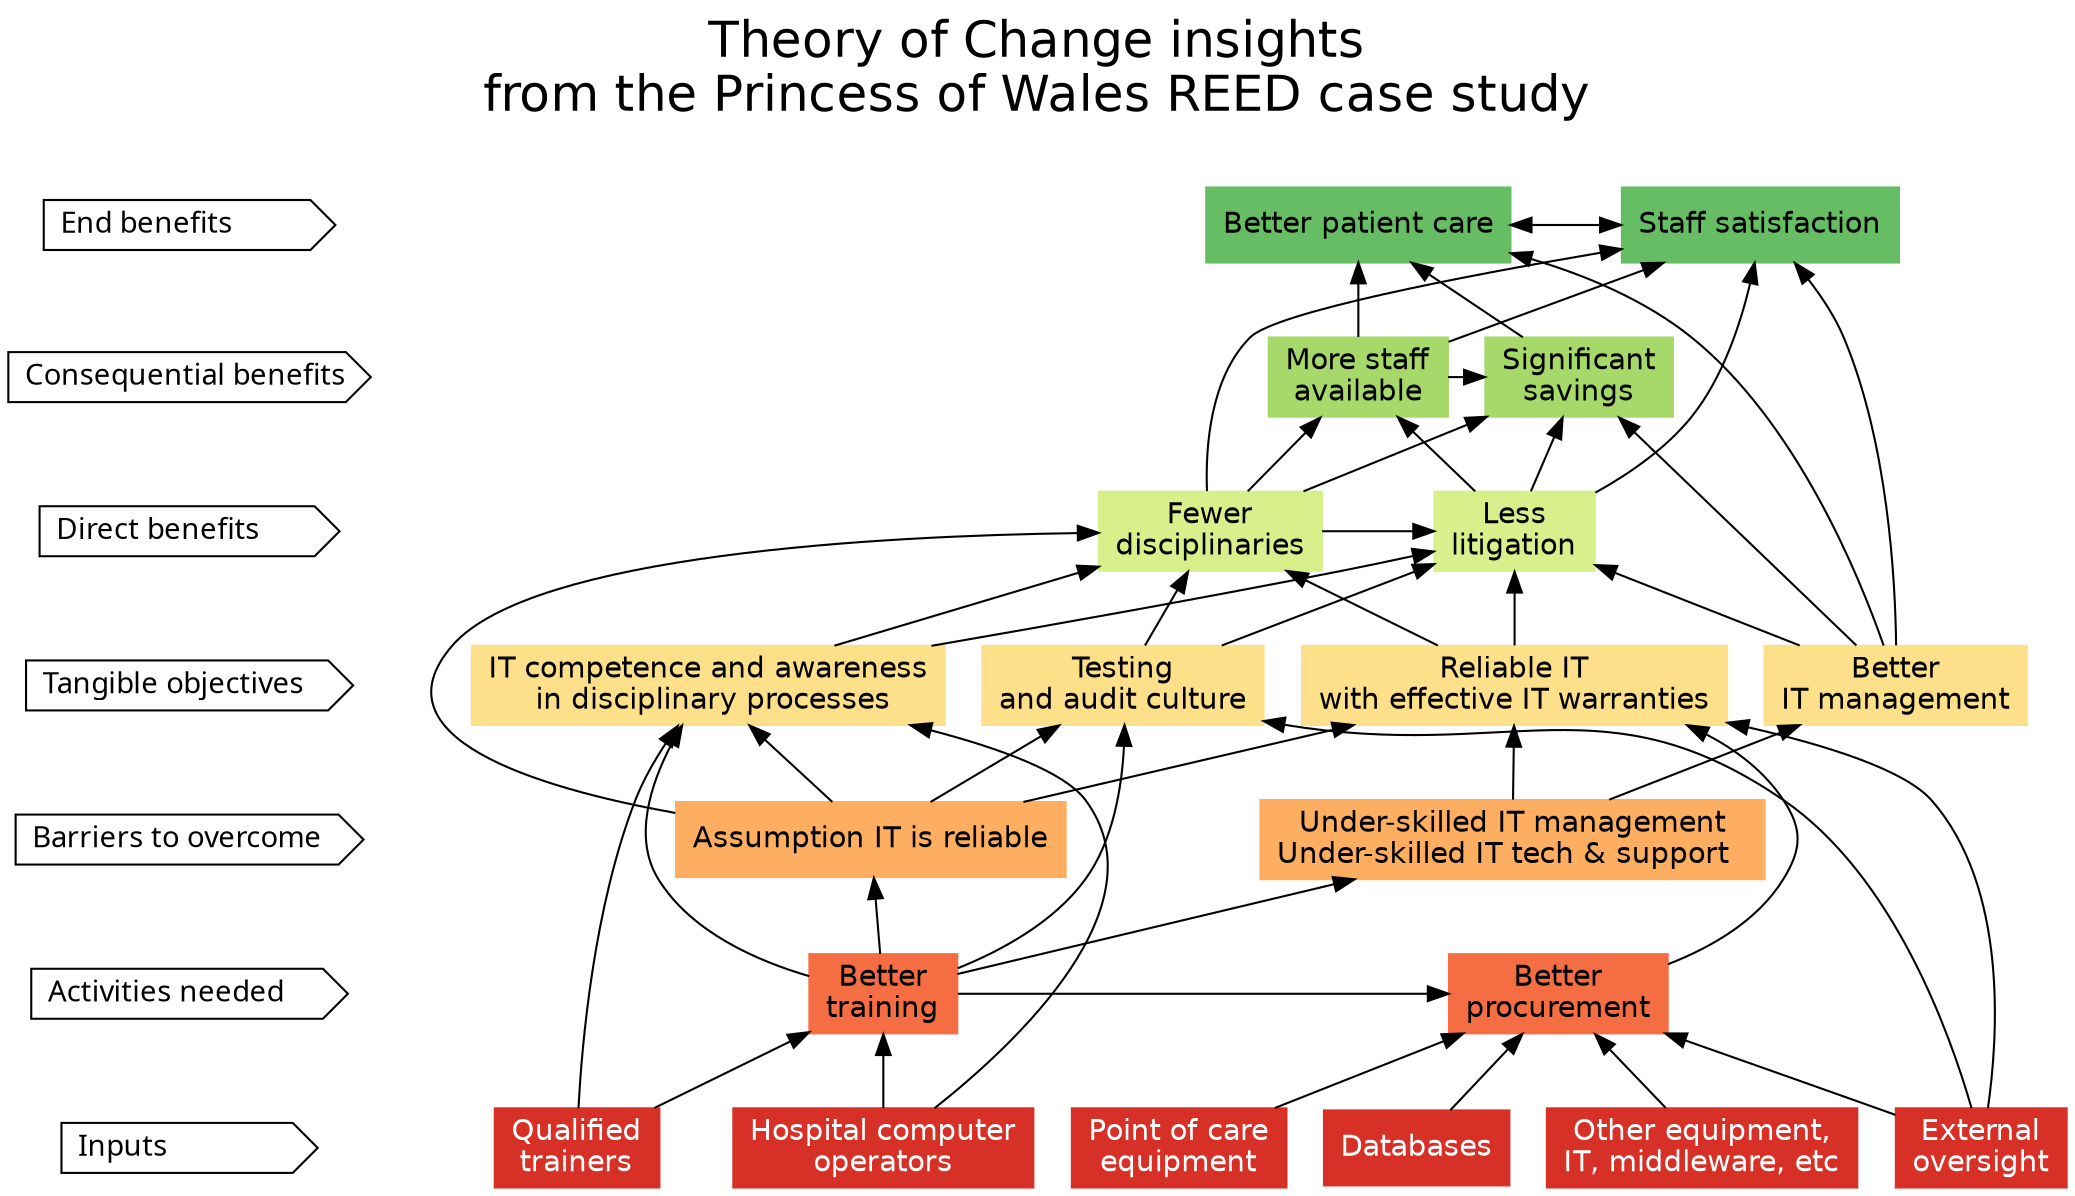 digraph {
  compound=true;
  color=red;
  labelloc=t;
  fontname="Helvetica";
  fontsize=24;
  label="Theory of Change insights\nfrom the Princess of Wales REED case study
 ";
  rankdir="BT";
{rank=same; "Inputs                 ";"e";"a1";"a2";"a3";"etc";"au";}
{rank=same; "Activities needed      ";"t";"b";}
{rank=same; "Barriers to overcome   ";"c";"barriermanagement";}
{rank=same; "Tangible objectives    ";"audit";"disciplinary";"w";"management";}
{rank=same; "Direct benefits        ";"d1";"d2";}
{rank=same; "Consequential benefits ";"io1";"io2";}
{rank=same; "End benefits           ";"o1";"invis";"Staff satisfaction";}

  "w" [fillcolor="/rdylgn8/4";color="/rdylgn8/4";style=filled;fontcolor=black;shape=box; fontname=Helvetica; label="Reliable IT\nwith effective IT warranties";];
  "t" [fillcolor="/rdylgn8/2";color="/rdylgn8/2";style=filled;fontcolor=black;shape=box; fontname=Helvetica; label="Better\ntraining";];
  "o1" [fillcolor="/rdylgn8/7";color="/rdylgn8/7";style=filled;fontcolor=black;shape=box; fontname=Helvetica; label="Better patient care";];
  "management" [fillcolor="/rdylgn8/4";color="/rdylgn8/4";style=filled;fontcolor=black;shape=box; fontname=Helvetica; label="Better\nIT management";];
  "io2" [fillcolor="/rdylgn8/6";color="/rdylgn8/6";style=filled;fontcolor=black;shape=box; fontname=Helvetica; label="Significant\nsavings";];
  "io1" [fillcolor="/rdylgn8/6";color="/rdylgn8/6";style=filled;fontcolor=black;shape=box; fontname=Helvetica; label="More staff\navailable";];
  "invis" [fillcolor="/rdylgn8/7";color="/rdylgn8/7";style=filled;fontcolor=black;shape=box; fontname=Helvetica; label="invis";style=invis;];
  "etc" [fillcolor="/rdylgn8/1";color="/rdylgn8/1";style=filled;fontcolor=white;shape=box; fontname=Helvetica; label="Other equipment,\nIT, middleware, etc";];
  "e" [fillcolor="/rdylgn8/1";color="/rdylgn8/1";style=filled;fontcolor=white;shape=box; fontname=Helvetica; label="Qualified\ntrainers";];
  "disciplinary" [fillcolor="/rdylgn8/4";color="/rdylgn8/4";style=filled;fontcolor=black;shape=box; fontname=Helvetica; label="IT competence and awareness\n in disciplinary processes";];
  "d2" [fillcolor="/rdylgn8/5";color="/rdylgn8/5";style=filled;fontcolor=black;shape=box; fontname=Helvetica; label="Less\nlitigation";];
  "d1" [fillcolor="/rdylgn8/5";color="/rdylgn8/5";style=filled;fontcolor=black;shape=box; fontname=Helvetica; label="Fewer\ndisciplinaries";];
  "c" [fillcolor="/rdylgn8/3";color="/rdylgn8/3";style=filled;fontcolor=black;shape=box; fontname=Helvetica; label="Assumption IT is reliable";];
  "barriermanagement" [fillcolor="/rdylgn8/3";color="/rdylgn8/3";style=filled;fontcolor=black;shape=box; fontname=Helvetica; label="Under-skilled IT management\nUnder-skilled IT tech & support  ";];
  "b" [fillcolor="/rdylgn8/2";color="/rdylgn8/2";style=filled;fontcolor=black;shape=box; fontname=Helvetica; label="Better\nprocurement";];
  "audit" [fillcolor="/rdylgn8/4";color="/rdylgn8/4";style=filled;fontcolor=black;shape=box; fontname=Helvetica; label="Testing\nand audit culture";];
  "au" [fillcolor="/rdylgn8/1";color="/rdylgn8/1";style=filled;fontcolor=white;shape=box; fontname=Helvetica; label="External\noversight";];
  "a3" [fillcolor="/rdylgn8/1";color="/rdylgn8/1";style=filled;fontcolor=white;shape=box; fontname=Helvetica; label="Databases";];
  "a2" [fillcolor="/rdylgn8/1";color="/rdylgn8/1";style=filled;fontcolor=white;shape=box; fontname=Helvetica; label="Point of care\nequipment";];
  "a1" [fillcolor="/rdylgn8/1";color="/rdylgn8/1";style=filled;fontcolor=white;shape=box; fontname=Helvetica; label="Hospital computer\noperators";];
  "Tangible objectives    " [shape=box; fontname=Helvetica; label="Tangible objectives    ";shape=cds;fontname="Monaco";];
  "Staff satisfaction" [fillcolor="/rdylgn8/7";color="/rdylgn8/7";style=filled;fontcolor=black;shape=box; fontname=Helvetica; label="Staff satisfaction";];
  "Inputs                 " [shape=box; fontname=Helvetica; label="Inputs                 ";shape=cds;fontname="Monaco";];
  "End benefits           " [shape=box; fontname=Helvetica; label="End benefits           ";shape=cds;fontname="Monaco";];
  "Direct benefits        " [shape=box; fontname=Helvetica; label="Direct benefits        ";shape=cds;fontname="Monaco";];
  "Consequential benefits " [shape=box; fontname=Helvetica; label="Consequential benefits ";shape=cds;fontname="Monaco";];
  "Barriers to overcome   " [shape=box; fontname=Helvetica; label="Barriers to overcome   ";shape=cds;fontname="Monaco";];
  "Activities needed      " [shape=box; fontname=Helvetica; label="Activities needed      ";shape=cds;fontname="Monaco";];

  "Consequential benefits "->"End benefits           " [style=invis; ];
  "Direct benefits        "->"Consequential benefits " [style=invis; ];
  "Tangible objectives    "->"Direct benefits        " [style=invis; ];
  "Barriers to overcome   "->"Tangible objectives    " [style=invis; ];
  "Activities needed      "->"Barriers to overcome   " [style=invis; ];
  "Inputs                 "->"Activities needed      " [style=invis; ];
  "d2"->"Staff satisfaction";
  "d1"->"Staff satisfaction";
  "io1"->"Staff satisfaction";
  "o1"->"Staff satisfaction" [minlen=3; dir=both;];
  "au"->"b";
  "au"->"w";
  "au"->"audit";
  "t"->"barriermanagement";
  "management"->"o1";
  "management"->"io2";
  "management"->"d2";
  "management"->"Staff satisfaction";
  "barriermanagement"->"management";
  "barriermanagement"->"w";
  "io1"->"io2";
  "io2"->"o1";
  "io1"->"o1";
  "d2"->"io2";
  "d2"->"io1";
  "d1"->"io2";
  "d1"->"io1";
  "w"->"d2";
  "w"->"d1";
  "c"->"w";
  "c"->"d1";
  "t"->"b";
  "b"->"w";
  "t"->"c";
  "c"->"audit";
  "d1"->"d2" [minlen=3; ];
  "t"->"audit";
  "audit"->"d2";
  "audit"->"d1";
  "c"->"disciplinary";
  "etc"->"b";
  "a3"->"b";
  "a2"->"b";
  "a1"->"t";
  "e"->"t";
  "disciplinary"->"d1";
  "disciplinary"->"d2";
  "t"->"disciplinary";
  "a1"->"disciplinary";
  "e"->"disciplinary";
}
